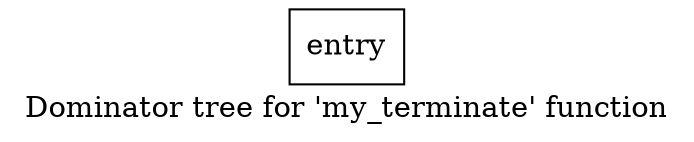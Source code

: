 digraph "Dominator tree for 'my_terminate' function" {
	label="Dominator tree for 'my_terminate' function";

	Node0x563d9835d890 [shape=record,label="{entry}"];
}
